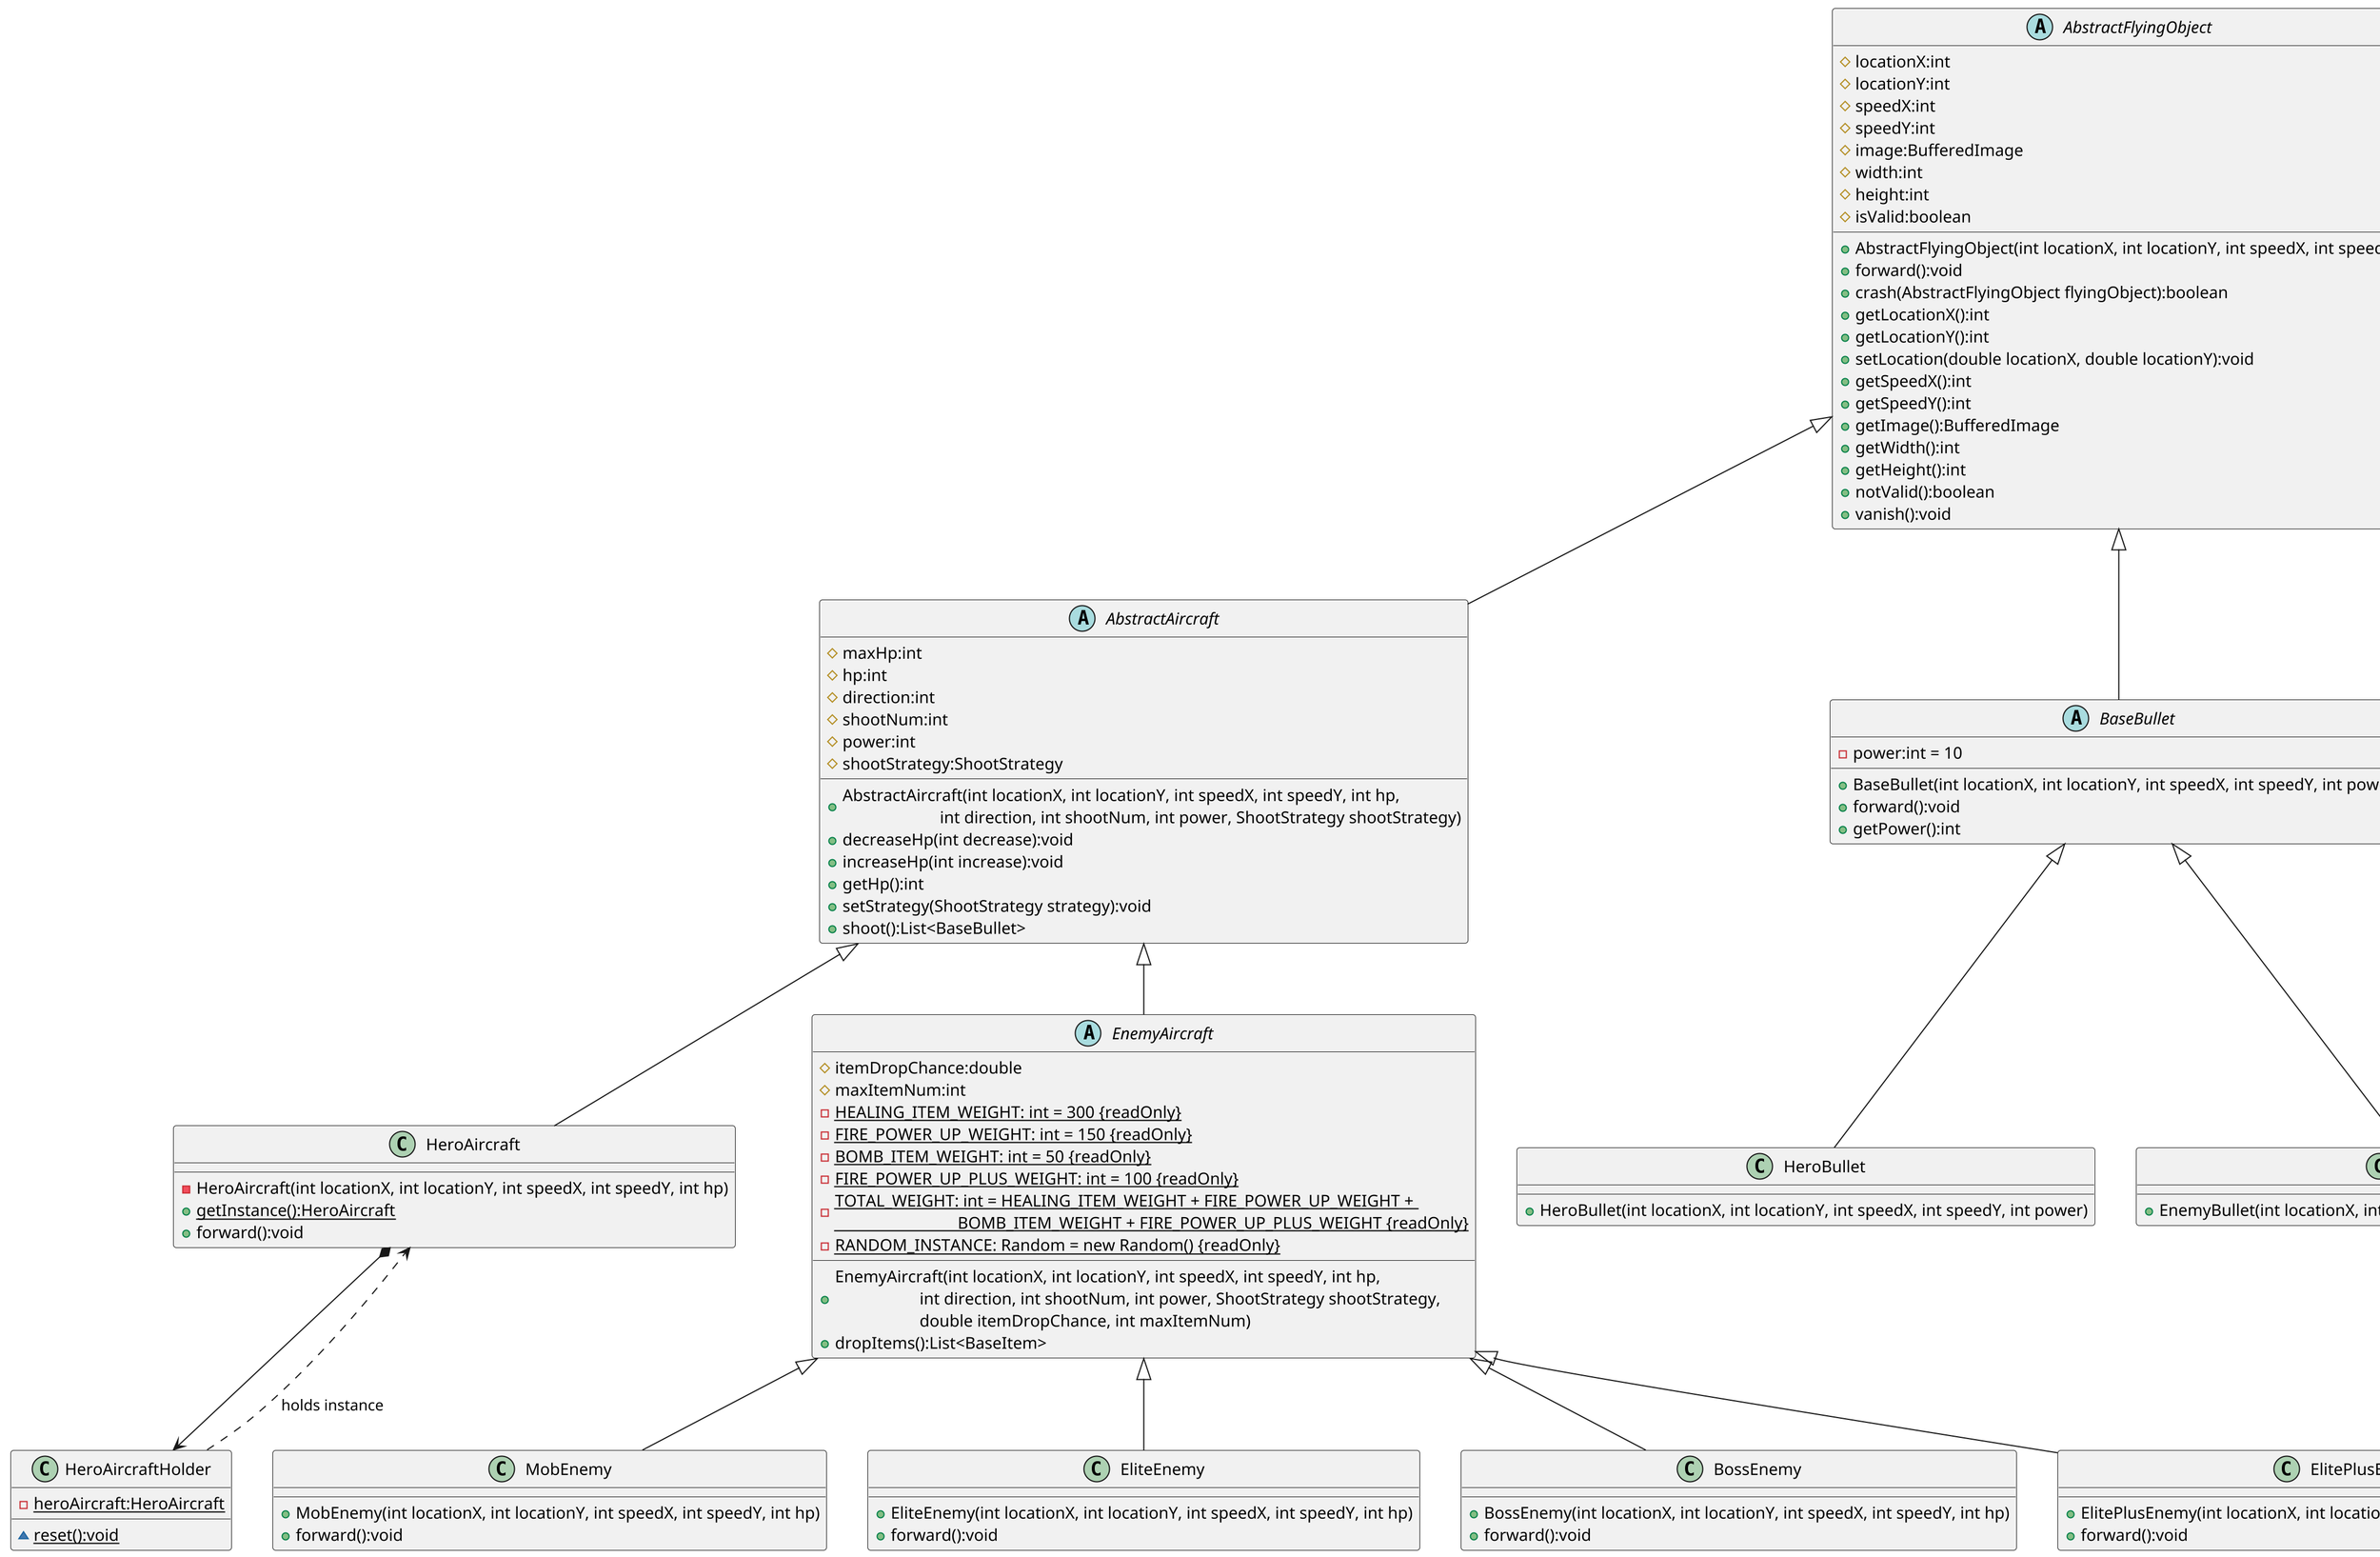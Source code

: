 @startuml
'https://plantuml.com/class-diagram

scale 2

!pragma sveglimit 131072

abstract class AbstractFlyingObject
{
    # locationX:int
    # locationY:int
    # speedX:int
    # speedY:int
    # image:BufferedImage
    # width:int
    # height:int
    # isValid:boolean

    + AbstractFlyingObject(int locationX, int locationY, int speedX, int speedY)
    + forward():void
    + crash(AbstractFlyingObject flyingObject):boolean
    + getLocationX():int
    + getLocationY():int
    + setLocation(double locationX, double locationY):void
    + getSpeedX():int
    + getSpeedY():int
    + getImage():BufferedImage
    + getWidth():int
    + getHeight():int
    + notValid():boolean
    + vanish():void
}

abstract class AbstractAircraft
{
	# maxHp:int
    # hp:int
    # direction:int
    # shootNum:int
    # power:int
    # shootStrategy:ShootStrategy
    + AbstractAircraft(int locationX, int locationY, int speedX, int speedY, int hp, \n\
                       int direction, int shootNum, int power, ShootStrategy shootStrategy)
    + decreaseHp(int decrease):void
    + increaseHp(int increase):void
    + getHp():int
    + setStrategy(ShootStrategy strategy):void
    + shoot():List<BaseBullet>
 }


class HeroAircraft {
    - HeroAircraft(int locationX, int locationY, int speedX, int speedY, int hp)
    + {static} getInstance():HeroAircraft
    + forward():void
}

class HeroAircraftHolder {
    - {static} heroAircraft:HeroAircraft
    ~ {static} reset():void
}

HeroAircraft *--> HeroAircraftHolder
HeroAircraftHolder .[norank].> HeroAircraft : holds instance

AbstractAircraft <|-- HeroAircraft

abstract class EnemyAircraft {
    # itemDropChance:double
    # maxItemNum:int
    - {static} HEALING_ITEM_WEIGHT: int = 300 {readOnly}
    - {static} FIRE_POWER_UP_WEIGHT: int = 150 {readOnly}
    - {static} BOMB_ITEM_WEIGHT: int = 50 {readOnly}
    - {static} FIRE_POWER_UP_PLUS_WEIGHT: int = 100 {readOnly}
    - {static} TOTAL_WEIGHT: int = HEALING_ITEM_WEIGHT + FIRE_POWER_UP_WEIGHT + \n\
                             BOMB_ITEM_WEIGHT + FIRE_POWER_UP_PLUS_WEIGHT {readOnly}
    - {field} {static} RANDOM_INSTANCE: Random = new Random() {readOnly}
    + EnemyAircraft(int locationX, int locationY, int speedX, int speedY, int hp, \n\
                    int direction, int shootNum, int power, ShootStrategy shootStrategy, \n\
                    double itemDropChance, int maxItemNum)
    + dropItems():List<BaseItem>
}

AbstractAircraft <|-- EnemyAircraft

class MobEnemy {
    + MobEnemy(int locationX, int locationY, int speedX, int speedY, int hp)
    + forward():void
}

class EliteEnemy {
    + EliteEnemy(int locationX, int locationY, int speedX, int speedY, int hp)
    + forward():void
}


class BossEnemy {
    + BossEnemy(int locationX, int locationY, int speedX, int speedY, int hp)
    + forward():void
}

class ElitePlusEnemy {
    + ElitePlusEnemy(int locationX, int locationY, int speedX, int speedY, int hp)
    + forward():void
}

EnemyAircraft <|-- MobEnemy
EnemyAircraft <|-- EliteEnemy
EnemyAircraft <|-- BossEnemy
EnemyAircraft <|-- ElitePlusEnemy

abstract class BaseBullet
{
    - power:int = 10
    + BaseBullet(int locationX, int locationY, int speedX, int speedY, int power)
    + forward():void
	+ getPower():int
}

class HeroBullet {
    + HeroBullet(int locationX, int locationY, int speedX, int speedY, int power)
}

class EnemyBullet {
    + EnemyBullet(int locationX, int locationY, int speedX, int speedY, int power)
}

BaseBullet <|-- HeroBullet
BaseBullet <|-- EnemyBullet

abstract class BaseItem {
    + BaseItem(int locationX, int locationY, int speedX, int speedY)
    + forward():void
    + {abstract} active(HeroAircraft heroAircraft, List<EnemyAircraft> enemyAircrafts, List<BaseBullet> enemyBullets):void
}

class HealingItem {
    - {static} HEALING_AMOUNT: int = 30 {readOnly}
    + HealingItem(int locationX, int locationY, int speedX, int speedY)
    + active(HeroAircraft heroAircraft, List<EnemyAircraft> enemyAircrafts, List<BaseBullet> enemyBullets):void
}

class FirePowerUpItem {
    + FirePowerUpItem(int locationX, int locationY, int speedX, int speedY)
    + active(HeroAircraft heroAircraft, List<EnemyAircraft> enemyAircrafts, List<BaseBullet> enemyBullets):void
}

class BombItem {
    + BombItem(int locationX, int locationY, int speedX, int speedY)
    + active(HeroAircraft heroAircraft, List<EnemyAircraft> enemyAircrafts, List<BaseBullet> enemyBullets):void
}

class FirePowerUpPlusItem {
    + FirePowerPlusUpItem (int locationX, int locationY, int speedX, int speedY)
    + active(HeroAircraft heroAircraft, List<EnemyAircraft> enemyAircrafts, List<BaseBullet> enemyBullets):void
}

BaseItem <|-- HealingItem
BaseItem <|-- FirePowerUpItem
BaseItem <|-- BombItem
BaseItem <|-- FirePowerUpPlusItem

AbstractFlyingObject <|-- AbstractAircraft
AbstractFlyingObject <|-- BaseBullet
AbstractFlyingObject <|-- BaseItem

@enduml
